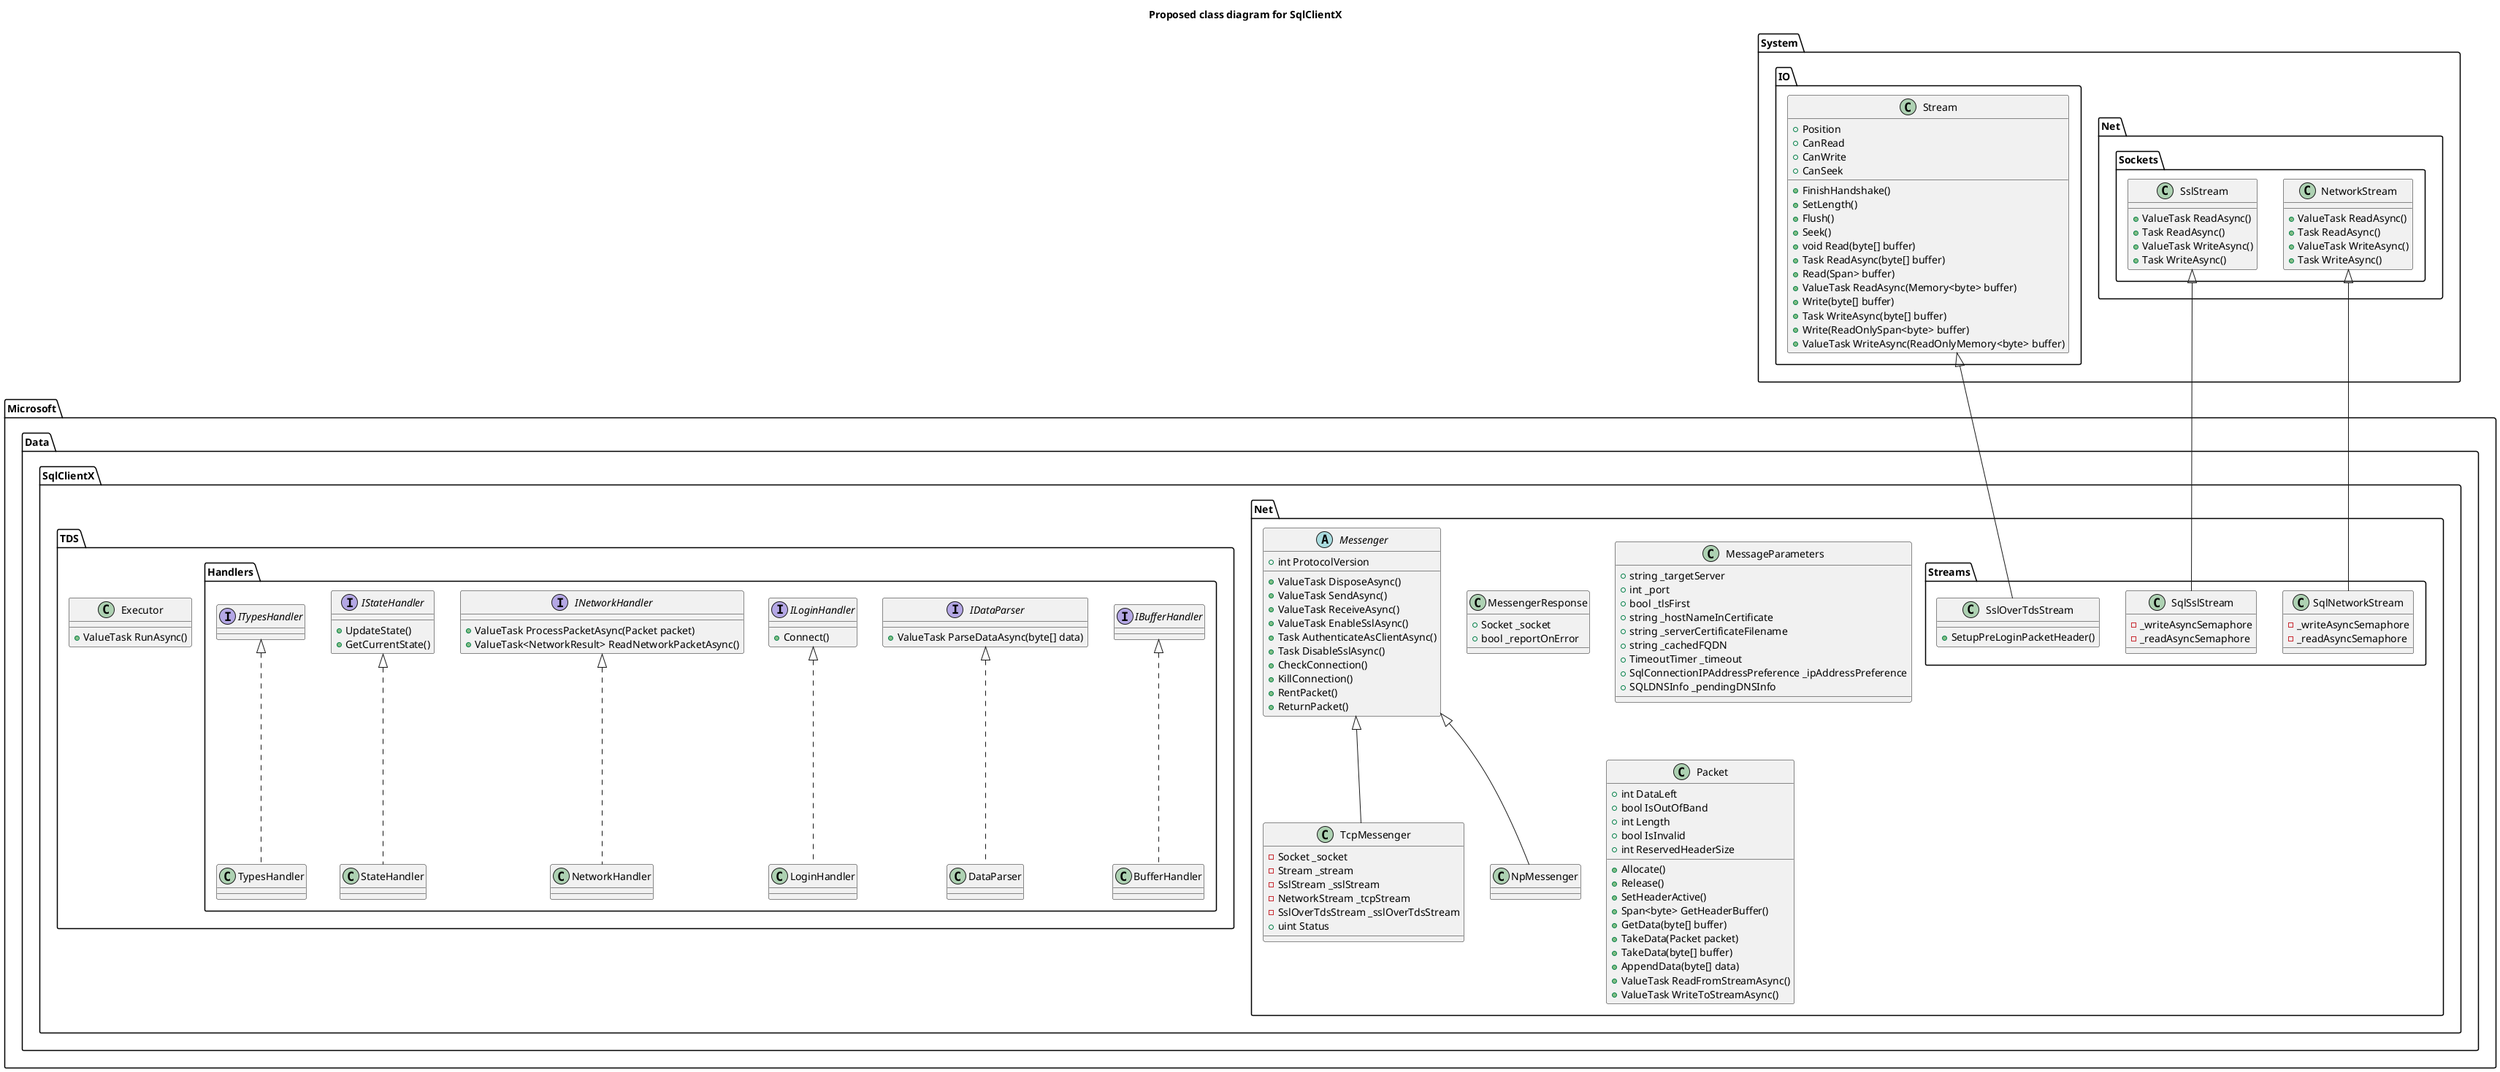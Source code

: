 @startuml SqlClientXDesign
title "Proposed class diagram for SqlClientX"

class System.Net.Sockets.NetworkStream {
    + ValueTask ReadAsync()
    + Task ReadAsync()
    + ValueTask WriteAsync()
    + Task WriteAsync()
    }
class System.Net.Sockets.SslStream {
    + ValueTask ReadAsync()
    + Task ReadAsync()
    + ValueTask WriteAsync()
    + Task WriteAsync()
}
class System.IO.Stream {
    + Position
    + CanRead
    + CanWrite
    + CanSeek
    + FinishHandshake()
    + SetLength()
    + Flush()
    + Seek()
    + void Read(byte[] buffer)
    + Task ReadAsync(byte[] buffer)
    + Read(Span> buffer)
    + ValueTask ReadAsync(Memory<byte> buffer)
    + Write(byte[] buffer)
    + Task WriteAsync(byte[] buffer)
    + Write(ReadOnlySpan<byte> buffer)
    + ValueTask WriteAsync(ReadOnlyMemory<byte> buffer)
}

package "Microsoft.Data.SqlClientX" {
    package "Net"{
        class MessengerResponse {
            + Socket _socket
            + bool _reportOnError
        }
        abstract class Messenger{
            + int ProtocolVersion
            + ValueTask DisposeAsync()
            + ValueTask SendAsync()
            + ValueTask ReceiveAsync()
            + ValueTask EnableSslAsync()
            + Task AuthenticateAsClientAsync()
            + Task DisableSslAsync()
            + CheckConnection()
            + KillConnection()
            + RentPacket()
            + ReturnPacket()
        }
        class TcpMessenger extends Messenger{
            - Socket _socket
            - Stream _stream
            - SslStream _sslStream
            - NetworkStream _tcpStream
            - SslOverTdsStream _sslOverTdsStream
            + uint Status
        }
        class NpMessenger extends Messenger{}
        class MessageParameters {
            + string _targetServer
            + int _port
            + bool _tlsFirst
            + string _hostNameInCertificate
            + string _serverCertificateFilename
            + string _cachedFQDN
            + TimeoutTimer _timeout
            + SqlConnectionIPAddressPreference _ipAddressPreference
            + SQLDNSInfo _pendingDNSInfo
        }
        class Packet {
            + int DataLeft
            + bool IsOutOfBand
            + int Length
            + bool IsInvalid
            + int ReservedHeaderSize
            + Allocate()
            + Release()
            + SetHeaderActive()
            + Span<byte> GetHeaderBuffer()
            + GetData(byte[] buffer)
            + TakeData(Packet packet)
            + TakeData(byte[] buffer)
            + AppendData(byte[] data)
            + ValueTask ReadFromStreamAsync()
            + ValueTask WriteToStreamAsync()
        }
        package "Streams" {
            class SqlNetworkStream extends System.Net.Sockets.NetworkStream{
                - _writeAsyncSemaphore
                - _readAsyncSemaphore
            }
            class SqlSslStream extends System.Net.Sockets.SslStream{
                - _writeAsyncSemaphore
                - _readAsyncSemaphore
            }
            class SslOverTdsStream extends System.IO.Stream {
                + SetupPreLoginPacketHeader()
            }
        }
    }
    package "TDS"{
        package "Handlers"{
            interface IBufferHandler{}
            interface IDataParser {
                + ValueTask ParseDataAsync(byte[] data)
            }
            interface ILoginHandler {
                + Connect()
            }
            interface INetworkHandler {
                + ValueTask ProcessPacketAsync(Packet packet)
                + ValueTask<NetworkResult> ReadNetworkPacketAsync()
            }
            interface IStateHandler {
                + UpdateState()
                + GetCurrentState()
            }
            interface ITypesHandler {}
            class BufferHandler implements IBufferHandler {}
            class DataParser implements IDataParser {}
            class LoginHandler implements ILoginHandler {}
            class NetworkHandler implements INetworkHandler {}
            class StateHandler implements IStateHandler {}
            class TypesHandler implements ITypesHandler {}
        }
        class Executor {
            + ValueTask RunAsync()
        }
    }
}
@enduml